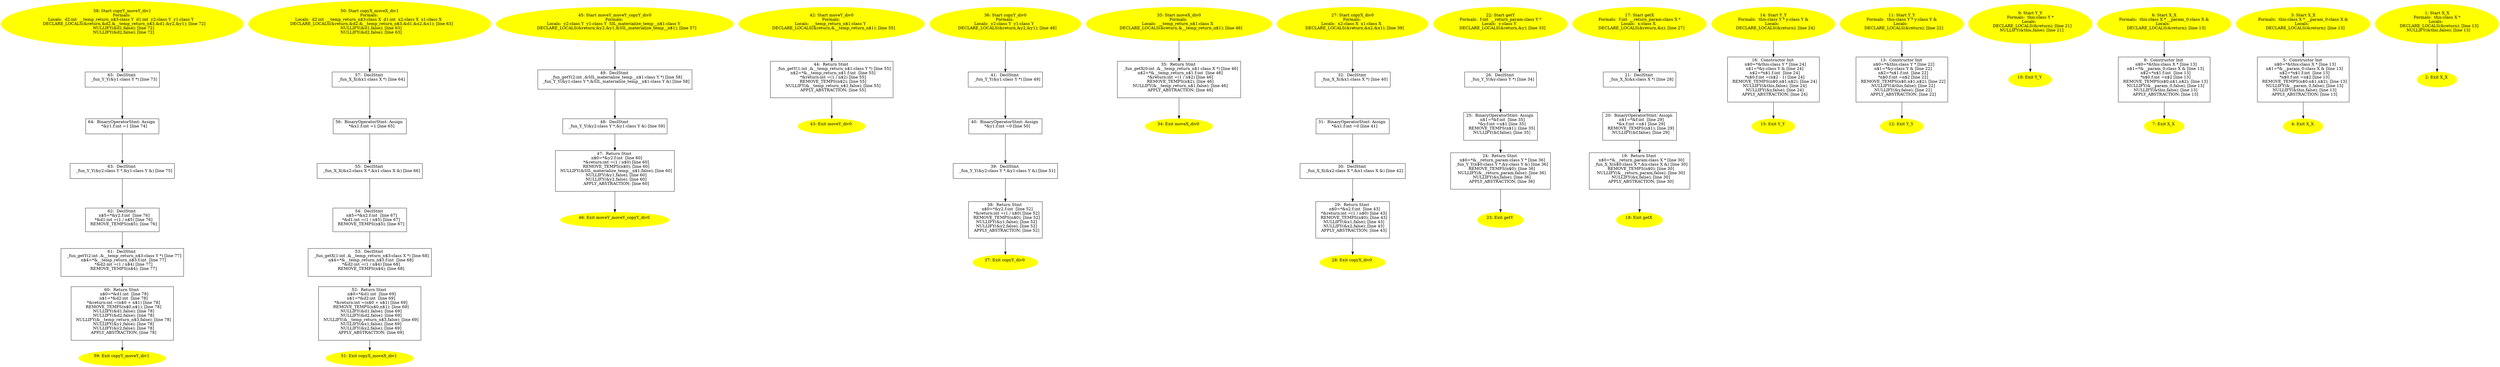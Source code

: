 digraph iCFG {
65 [label="65:  DeclStmt \n   _fun_Y_Y(&y1:class Y *) [line 73]\n " shape="box"]
	

	 65 -> 64 ;
64 [label="64:  BinaryOperatorStmt: Assign \n   *&y1.f:int =1 [line 74]\n " shape="box"]
	

	 64 -> 63 ;
63 [label="63:  DeclStmt \n   _fun_Y_Y(&y2:class Y *,&y1:class Y &) [line 75]\n " shape="box"]
	

	 63 -> 62 ;
62 [label="62:  DeclStmt \n   n$5=*&y2.f:int  [line 76]\n  *&d1:int =(1 / n$5) [line 76]\n  REMOVE_TEMPS(n$5); [line 76]\n " shape="box"]
	

	 62 -> 61 ;
61 [label="61:  DeclStmt \n   _fun_getY(2:int ,&__temp_return_n$3:class Y *) [line 77]\n  n$4=*&__temp_return_n$3.f:int  [line 77]\n  *&d2:int =(1 / n$4) [line 77]\n  REMOVE_TEMPS(n$4); [line 77]\n " shape="box"]
	

	 61 -> 60 ;
60 [label="60:  Return Stmt \n   n$0=*&d1:int  [line 78]\n  n$1=*&d2:int  [line 78]\n  *&return:int =(n$0 + n$1) [line 78]\n  REMOVE_TEMPS(n$0,n$1); [line 78]\n  NULLIFY(&d1,false); [line 78]\n  NULLIFY(&d2,false); [line 78]\n  NULLIFY(&__temp_return_n$3,false); [line 78]\n  NULLIFY(&y1,false); [line 78]\n  NULLIFY(&y2,false); [line 78]\n  APPLY_ABSTRACTION; [line 78]\n " shape="box"]
	

	 60 -> 59 ;
59 [label="59: Exit copyY_moveY_div1 \n  " color=yellow style=filled]
	

58 [label="58: Start copyY_moveY_div1\nFormals: \nLocals:  d2:int  __temp_return_n$3:class Y  d1:int  y2:class Y  y1:class Y  \n   DECLARE_LOCALS(&return,&d2,&__temp_return_n$3,&d1,&y2,&y1); [line 72]\n  NULLIFY(&d1,false); [line 72]\n  NULLIFY(&d2,false); [line 72]\n " color=yellow style=filled]
	

	 58 -> 65 ;
57 [label="57:  DeclStmt \n   _fun_X_X(&x1:class X *) [line 64]\n " shape="box"]
	

	 57 -> 56 ;
56 [label="56:  BinaryOperatorStmt: Assign \n   *&x1.f:int =1 [line 65]\n " shape="box"]
	

	 56 -> 55 ;
55 [label="55:  DeclStmt \n   _fun_X_X(&x2:class X *,&x1:class X &) [line 66]\n " shape="box"]
	

	 55 -> 54 ;
54 [label="54:  DeclStmt \n   n$5=*&x2.f:int  [line 67]\n  *&d1:int =(1 / n$5) [line 67]\n  REMOVE_TEMPS(n$5); [line 67]\n " shape="box"]
	

	 54 -> 53 ;
53 [label="53:  DeclStmt \n   _fun_getX(1:int ,&__temp_return_n$3:class X *) [line 68]\n  n$4=*&__temp_return_n$3.f:int  [line 68]\n  *&d2:int =(1 / n$4) [line 68]\n  REMOVE_TEMPS(n$4); [line 68]\n " shape="box"]
	

	 53 -> 52 ;
52 [label="52:  Return Stmt \n   n$0=*&d1:int  [line 69]\n  n$1=*&d2:int  [line 69]\n  *&return:int =(n$0 + n$1) [line 69]\n  REMOVE_TEMPS(n$0,n$1); [line 69]\n  NULLIFY(&d1,false); [line 69]\n  NULLIFY(&d2,false); [line 69]\n  NULLIFY(&__temp_return_n$3,false); [line 69]\n  NULLIFY(&x1,false); [line 69]\n  NULLIFY(&x2,false); [line 69]\n  APPLY_ABSTRACTION; [line 69]\n " shape="box"]
	

	 52 -> 51 ;
51 [label="51: Exit copyX_moveX_div1 \n  " color=yellow style=filled]
	

50 [label="50: Start copyX_moveX_div1\nFormals: \nLocals:  d2:int  __temp_return_n$3:class X  d1:int  x2:class X  x1:class X  \n   DECLARE_LOCALS(&return,&d2,&__temp_return_n$3,&d1,&x2,&x1); [line 63]\n  NULLIFY(&d1,false); [line 63]\n  NULLIFY(&d2,false); [line 63]\n " color=yellow style=filled]
	

	 50 -> 57 ;
49 [label="49:  DeclStmt \n   _fun_getY(2:int ,&SIL_materialize_temp__n$1:class Y *) [line 58]\n  _fun_Y_Y(&y1:class Y *,&SIL_materialize_temp__n$1:class Y &) [line 58]\n " shape="box"]
	

	 49 -> 48 ;
48 [label="48:  DeclStmt \n   _fun_Y_Y(&y2:class Y *,&y1:class Y &) [line 59]\n " shape="box"]
	

	 48 -> 47 ;
47 [label="47:  Return Stmt \n   n$0=*&y2.f:int  [line 60]\n  *&return:int =(1 / n$0) [line 60]\n  REMOVE_TEMPS(n$0); [line 60]\n  NULLIFY(&SIL_materialize_temp__n$1,false); [line 60]\n  NULLIFY(&y1,false); [line 60]\n  NULLIFY(&y2,false); [line 60]\n  APPLY_ABSTRACTION; [line 60]\n " shape="box"]
	

	 47 -> 46 ;
46 [label="46: Exit moveY_moveY_copyY_div0 \n  " color=yellow style=filled]
	

45 [label="45: Start moveY_moveY_copyY_div0\nFormals: \nLocals:  y2:class Y  y1:class Y  SIL_materialize_temp__n$1:class Y  \n   DECLARE_LOCALS(&return,&y2,&y1,&SIL_materialize_temp__n$1); [line 57]\n " color=yellow style=filled]
	

	 45 -> 49 ;
44 [label="44:  Return Stmt \n   _fun_getY(1:int ,&__temp_return_n$1:class Y *) [line 55]\n  n$2=*&__temp_return_n$1.f:int  [line 55]\n  *&return:int =(1 / n$2) [line 55]\n  REMOVE_TEMPS(n$2); [line 55]\n  NULLIFY(&__temp_return_n$1,false); [line 55]\n  APPLY_ABSTRACTION; [line 55]\n " shape="box"]
	

	 44 -> 43 ;
43 [label="43: Exit moveY_div0 \n  " color=yellow style=filled]
	

42 [label="42: Start moveY_div0\nFormals: \nLocals:  __temp_return_n$1:class Y  \n   DECLARE_LOCALS(&return,&__temp_return_n$1); [line 55]\n " color=yellow style=filled]
	

	 42 -> 44 ;
41 [label="41:  DeclStmt \n   _fun_Y_Y(&y1:class Y *) [line 49]\n " shape="box"]
	

	 41 -> 40 ;
40 [label="40:  BinaryOperatorStmt: Assign \n   *&y1.f:int =0 [line 50]\n " shape="box"]
	

	 40 -> 39 ;
39 [label="39:  DeclStmt \n   _fun_Y_Y(&y2:class Y *,&y1:class Y &) [line 51]\n " shape="box"]
	

	 39 -> 38 ;
38 [label="38:  Return Stmt \n   n$0=*&y2.f:int  [line 52]\n  *&return:int =(1 / n$0) [line 52]\n  REMOVE_TEMPS(n$0); [line 52]\n  NULLIFY(&y1,false); [line 52]\n  NULLIFY(&y2,false); [line 52]\n  APPLY_ABSTRACTION; [line 52]\n " shape="box"]
	

	 38 -> 37 ;
37 [label="37: Exit copyY_div0 \n  " color=yellow style=filled]
	

36 [label="36: Start copyY_div0\nFormals: \nLocals:  y2:class Y  y1:class Y  \n   DECLARE_LOCALS(&return,&y2,&y1); [line 48]\n " color=yellow style=filled]
	

	 36 -> 41 ;
35 [label="35:  Return Stmt \n   _fun_getX(0:int ,&__temp_return_n$1:class X *) [line 46]\n  n$2=*&__temp_return_n$1.f:int  [line 46]\n  *&return:int =(1 / n$2) [line 46]\n  REMOVE_TEMPS(n$2); [line 46]\n  NULLIFY(&__temp_return_n$1,false); [line 46]\n  APPLY_ABSTRACTION; [line 46]\n " shape="box"]
	

	 35 -> 34 ;
34 [label="34: Exit moveX_div0 \n  " color=yellow style=filled]
	

33 [label="33: Start moveX_div0\nFormals: \nLocals:  __temp_return_n$1:class X  \n   DECLARE_LOCALS(&return,&__temp_return_n$1); [line 46]\n " color=yellow style=filled]
	

	 33 -> 35 ;
32 [label="32:  DeclStmt \n   _fun_X_X(&x1:class X *) [line 40]\n " shape="box"]
	

	 32 -> 31 ;
31 [label="31:  BinaryOperatorStmt: Assign \n   *&x1.f:int =0 [line 41]\n " shape="box"]
	

	 31 -> 30 ;
30 [label="30:  DeclStmt \n   _fun_X_X(&x2:class X *,&x1:class X &) [line 42]\n " shape="box"]
	

	 30 -> 29 ;
29 [label="29:  Return Stmt \n   n$0=*&x2.f:int  [line 43]\n  *&return:int =(1 / n$0) [line 43]\n  REMOVE_TEMPS(n$0); [line 43]\n  NULLIFY(&x1,false); [line 43]\n  NULLIFY(&x2,false); [line 43]\n  APPLY_ABSTRACTION; [line 43]\n " shape="box"]
	

	 29 -> 28 ;
28 [label="28: Exit copyX_div0 \n  " color=yellow style=filled]
	

27 [label="27: Start copyX_div0\nFormals: \nLocals:  x2:class X  x1:class X  \n   DECLARE_LOCALS(&return,&x2,&x1); [line 39]\n " color=yellow style=filled]
	

	 27 -> 32 ;
26 [label="26:  DeclStmt \n   _fun_Y_Y(&y:class Y *) [line 34]\n " shape="box"]
	

	 26 -> 25 ;
25 [label="25:  BinaryOperatorStmt: Assign \n   n$1=*&f:int  [line 35]\n  *&y.f:int =n$1 [line 35]\n  REMOVE_TEMPS(n$1); [line 35]\n  NULLIFY(&f,false); [line 35]\n " shape="box"]
	

	 25 -> 24 ;
24 [label="24:  Return Stmt \n   n$0=*&__return_param:class Y * [line 36]\n  _fun_Y_Y(n$0:class Y *,&y:class Y &) [line 36]\n  REMOVE_TEMPS(n$0); [line 36]\n  NULLIFY(&__return_param,false); [line 36]\n  NULLIFY(&y,false); [line 36]\n  APPLY_ABSTRACTION; [line 36]\n " shape="box"]
	

	 24 -> 23 ;
23 [label="23: Exit getY \n  " color=yellow style=filled]
	

22 [label="22: Start getY\nFormals:  f:int  __return_param:class Y *\nLocals:  y:class Y  \n   DECLARE_LOCALS(&return,&y); [line 33]\n " color=yellow style=filled]
	

	 22 -> 26 ;
21 [label="21:  DeclStmt \n   _fun_X_X(&x:class X *) [line 28]\n " shape="box"]
	

	 21 -> 20 ;
20 [label="20:  BinaryOperatorStmt: Assign \n   n$1=*&f:int  [line 29]\n  *&x.f:int =n$1 [line 29]\n  REMOVE_TEMPS(n$1); [line 29]\n  NULLIFY(&f,false); [line 29]\n " shape="box"]
	

	 20 -> 19 ;
19 [label="19:  Return Stmt \n   n$0=*&__return_param:class X * [line 30]\n  _fun_X_X(n$0:class X *,&x:class X &) [line 30]\n  REMOVE_TEMPS(n$0); [line 30]\n  NULLIFY(&__return_param,false); [line 30]\n  NULLIFY(&x,false); [line 30]\n  APPLY_ABSTRACTION; [line 30]\n " shape="box"]
	

	 19 -> 18 ;
18 [label="18: Exit getX \n  " color=yellow style=filled]
	

17 [label="17: Start getX\nFormals:  f:int  __return_param:class X *\nLocals:  x:class X  \n   DECLARE_LOCALS(&return,&x); [line 27]\n " color=yellow style=filled]
	

	 17 -> 21 ;
16 [label="16:  Constructor Init \n   n$0=*&this:class Y * [line 24]\n  n$1=*&y:class Y & [line 24]\n  n$2=*n$1.f:int  [line 24]\n  *n$0.f:int =(n$2 - 1) [line 24]\n  REMOVE_TEMPS(n$0,n$1,n$2); [line 24]\n  NULLIFY(&this,false); [line 24]\n  NULLIFY(&y,false); [line 24]\n  APPLY_ABSTRACTION; [line 24]\n " shape="box"]
	

	 16 -> 15 ;
15 [label="15: Exit Y_Y \n  " color=yellow style=filled]
	

14 [label="14: Start Y_Y\nFormals:  this:class Y * y:class Y &\nLocals:  \n   DECLARE_LOCALS(&return); [line 24]\n " color=yellow style=filled]
	

	 14 -> 16 ;
13 [label="13:  Constructor Init \n   n$0=*&this:class Y * [line 22]\n  n$1=*&y:class Y & [line 22]\n  n$2=*n$1.f:int  [line 22]\n  *n$0.f:int =n$2 [line 22]\n  REMOVE_TEMPS(n$0,n$1,n$2); [line 22]\n  NULLIFY(&this,false); [line 22]\n  NULLIFY(&y,false); [line 22]\n  APPLY_ABSTRACTION; [line 22]\n " shape="box"]
	

	 13 -> 12 ;
12 [label="12: Exit Y_Y \n  " color=yellow style=filled]
	

11 [label="11: Start Y_Y\nFormals:  this:class Y * y:class Y &\nLocals:  \n   DECLARE_LOCALS(&return); [line 22]\n " color=yellow style=filled]
	

	 11 -> 13 ;
10 [label="10: Exit Y_Y \n  " color=yellow style=filled]
	

9 [label="9: Start Y_Y\nFormals:  this:class Y *\nLocals:  \n   DECLARE_LOCALS(&return); [line 21]\n  NULLIFY(&this,false); [line 21]\n " color=yellow style=filled]
	

	 9 -> 10 ;
8 [label="8:  Constructor Init \n   n$0=*&this:class X * [line 13]\n  n$1=*&__param_0:class X & [line 13]\n  n$2=*n$1.f:int  [line 13]\n  *n$0.f:int =n$2 [line 13]\n  REMOVE_TEMPS(n$0,n$1,n$2); [line 13]\n  NULLIFY(&__param_0,false); [line 13]\n  NULLIFY(&this,false); [line 13]\n  APPLY_ABSTRACTION; [line 13]\n " shape="box"]
	

	 8 -> 7 ;
7 [label="7: Exit X_X \n  " color=yellow style=filled]
	

6 [label="6: Start X_X\nFormals:  this:class X * __param_0:class X &\nLocals:  \n   DECLARE_LOCALS(&return); [line 13]\n " color=yellow style=filled]
	

	 6 -> 8 ;
5 [label="5:  Constructor Init \n   n$0=*&this:class X * [line 13]\n  n$1=*&__param_0:class X & [line 13]\n  n$2=*n$1.f:int  [line 13]\n  *n$0.f:int =n$2 [line 13]\n  REMOVE_TEMPS(n$0,n$1,n$2); [line 13]\n  NULLIFY(&__param_0,false); [line 13]\n  NULLIFY(&this,false); [line 13]\n  APPLY_ABSTRACTION; [line 13]\n " shape="box"]
	

	 5 -> 4 ;
4 [label="4: Exit X_X \n  " color=yellow style=filled]
	

3 [label="3: Start X_X\nFormals:  this:class X * __param_0:class X &\nLocals:  \n   DECLARE_LOCALS(&return); [line 13]\n " color=yellow style=filled]
	

	 3 -> 5 ;
2 [label="2: Exit X_X \n  " color=yellow style=filled]
	

1 [label="1: Start X_X\nFormals:  this:class X *\nLocals:  \n   DECLARE_LOCALS(&return); [line 13]\n  NULLIFY(&this,false); [line 13]\n " color=yellow style=filled]
	

	 1 -> 2 ;
}
